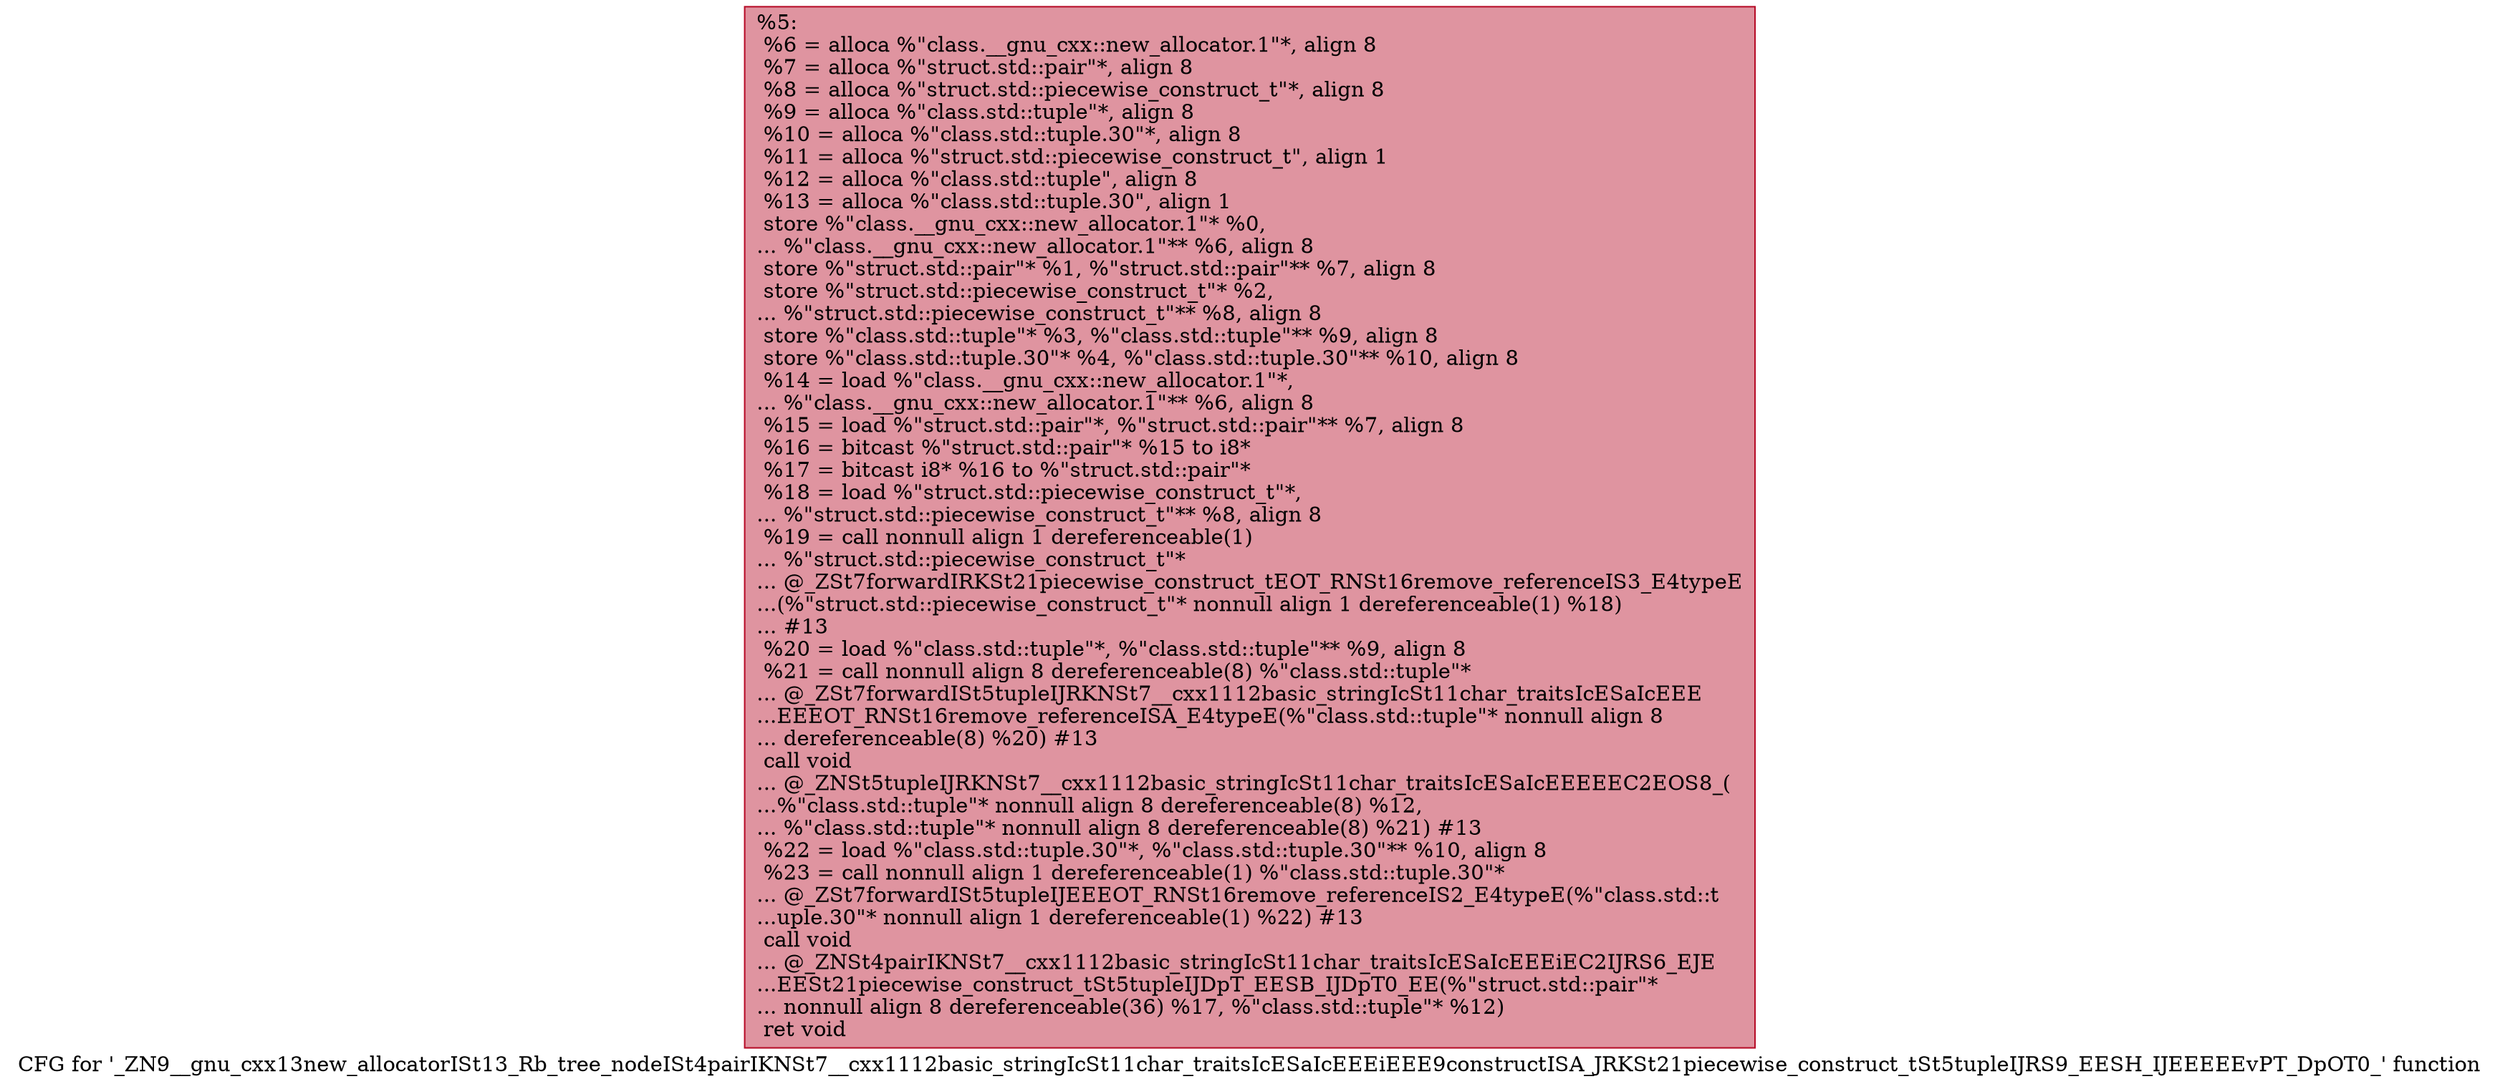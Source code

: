 digraph "CFG for '_ZN9__gnu_cxx13new_allocatorISt13_Rb_tree_nodeISt4pairIKNSt7__cxx1112basic_stringIcSt11char_traitsIcESaIcEEEiEEE9constructISA_JRKSt21piecewise_construct_tSt5tupleIJRS9_EESH_IJEEEEEvPT_DpOT0_' function" {
	label="CFG for '_ZN9__gnu_cxx13new_allocatorISt13_Rb_tree_nodeISt4pairIKNSt7__cxx1112basic_stringIcSt11char_traitsIcESaIcEEEiEEE9constructISA_JRKSt21piecewise_construct_tSt5tupleIJRS9_EESH_IJEEEEEvPT_DpOT0_' function";

	Node0x55a84684fcb0 [shape=record,color="#b70d28ff", style=filled, fillcolor="#b70d2870",label="{%5:\l  %6 = alloca %\"class.__gnu_cxx::new_allocator.1\"*, align 8\l  %7 = alloca %\"struct.std::pair\"*, align 8\l  %8 = alloca %\"struct.std::piecewise_construct_t\"*, align 8\l  %9 = alloca %\"class.std::tuple\"*, align 8\l  %10 = alloca %\"class.std::tuple.30\"*, align 8\l  %11 = alloca %\"struct.std::piecewise_construct_t\", align 1\l  %12 = alloca %\"class.std::tuple\", align 8\l  %13 = alloca %\"class.std::tuple.30\", align 1\l  store %\"class.__gnu_cxx::new_allocator.1\"* %0,\l... %\"class.__gnu_cxx::new_allocator.1\"** %6, align 8\l  store %\"struct.std::pair\"* %1, %\"struct.std::pair\"** %7, align 8\l  store %\"struct.std::piecewise_construct_t\"* %2,\l... %\"struct.std::piecewise_construct_t\"** %8, align 8\l  store %\"class.std::tuple\"* %3, %\"class.std::tuple\"** %9, align 8\l  store %\"class.std::tuple.30\"* %4, %\"class.std::tuple.30\"** %10, align 8\l  %14 = load %\"class.__gnu_cxx::new_allocator.1\"*,\l... %\"class.__gnu_cxx::new_allocator.1\"** %6, align 8\l  %15 = load %\"struct.std::pair\"*, %\"struct.std::pair\"** %7, align 8\l  %16 = bitcast %\"struct.std::pair\"* %15 to i8*\l  %17 = bitcast i8* %16 to %\"struct.std::pair\"*\l  %18 = load %\"struct.std::piecewise_construct_t\"*,\l... %\"struct.std::piecewise_construct_t\"** %8, align 8\l  %19 = call nonnull align 1 dereferenceable(1)\l... %\"struct.std::piecewise_construct_t\"*\l... @_ZSt7forwardIRKSt21piecewise_construct_tEOT_RNSt16remove_referenceIS3_E4typeE\l...(%\"struct.std::piecewise_construct_t\"* nonnull align 1 dereferenceable(1) %18)\l... #13\l  %20 = load %\"class.std::tuple\"*, %\"class.std::tuple\"** %9, align 8\l  %21 = call nonnull align 8 dereferenceable(8) %\"class.std::tuple\"*\l... @_ZSt7forwardISt5tupleIJRKNSt7__cxx1112basic_stringIcSt11char_traitsIcESaIcEEE\l...EEEOT_RNSt16remove_referenceISA_E4typeE(%\"class.std::tuple\"* nonnull align 8\l... dereferenceable(8) %20) #13\l  call void\l... @_ZNSt5tupleIJRKNSt7__cxx1112basic_stringIcSt11char_traitsIcESaIcEEEEEC2EOS8_(\l...%\"class.std::tuple\"* nonnull align 8 dereferenceable(8) %12,\l... %\"class.std::tuple\"* nonnull align 8 dereferenceable(8) %21) #13\l  %22 = load %\"class.std::tuple.30\"*, %\"class.std::tuple.30\"** %10, align 8\l  %23 = call nonnull align 1 dereferenceable(1) %\"class.std::tuple.30\"*\l... @_ZSt7forwardISt5tupleIJEEEOT_RNSt16remove_referenceIS2_E4typeE(%\"class.std::t\l...uple.30\"* nonnull align 1 dereferenceable(1) %22) #13\l  call void\l... @_ZNSt4pairIKNSt7__cxx1112basic_stringIcSt11char_traitsIcESaIcEEEiEC2IJRS6_EJE\l...EESt21piecewise_construct_tSt5tupleIJDpT_EESB_IJDpT0_EE(%\"struct.std::pair\"*\l... nonnull align 8 dereferenceable(36) %17, %\"class.std::tuple\"* %12)\l  ret void\l}"];
}

